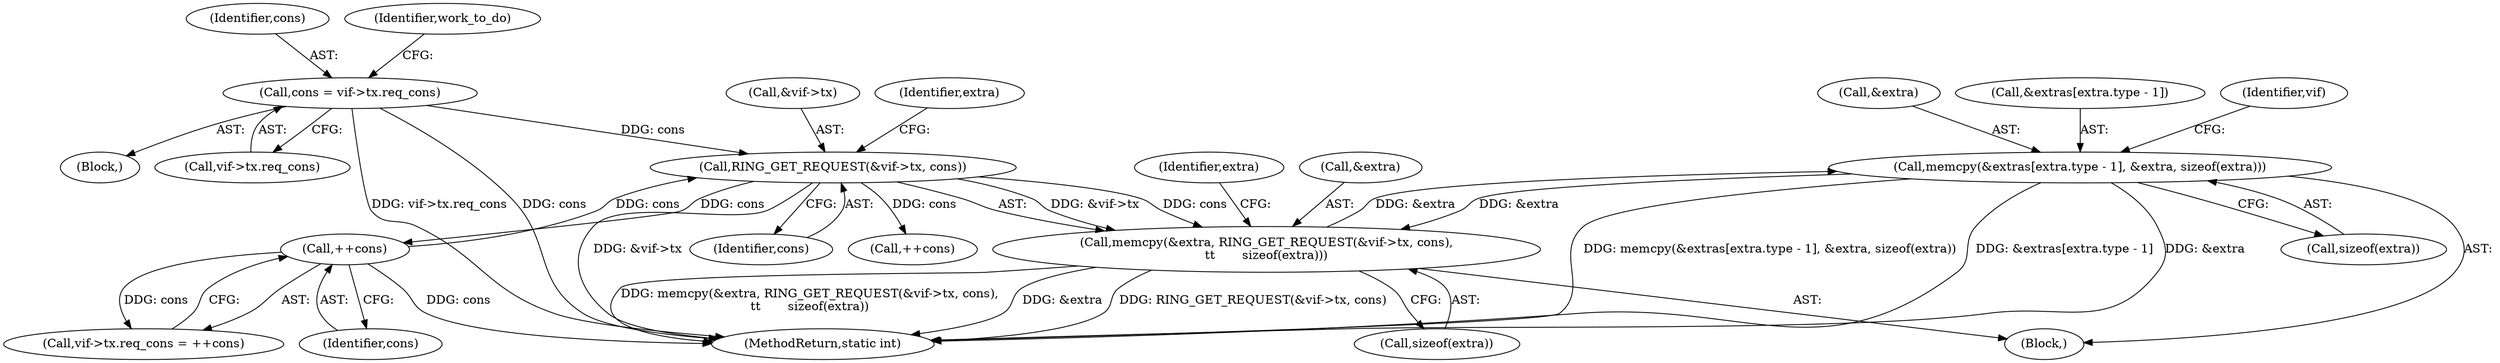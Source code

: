 digraph "0_linux_48856286b64e4b66ec62b94e504d0b29c1ade664_2@API" {
"1000174" [label="(Call,memcpy(&extras[extra.type - 1], &extra, sizeof(extra)))"];
"1000131" [label="(Call,memcpy(&extra, RING_GET_REQUEST(&vif->tx, cons),\n\t\t       sizeof(extra)))"];
"1000174" [label="(Call,memcpy(&extras[extra.type - 1], &extra, sizeof(extra)))"];
"1000134" [label="(Call,RING_GET_REQUEST(&vif->tx, cons))"];
"1000193" [label="(Call,++cons)"];
"1000107" [label="(Call,cons = vif->tx.req_cons)"];
"1000190" [label="(Identifier,vif)"];
"1000107" [label="(Call,cons = vif->tx.req_cons)"];
"1000174" [label="(Call,memcpy(&extras[extra.type - 1], &extra, sizeof(extra)))"];
"1000187" [label="(Call,vif->tx.req_cons = ++cons)"];
"1000183" [label="(Call,&extra)"];
"1000193" [label="(Call,++cons)"];
"1000194" [label="(Identifier,cons)"];
"1000109" [label="(Call,vif->tx.req_cons)"];
"1000185" [label="(Call,sizeof(extra))"];
"1000115" [label="(Block,)"];
"1000134" [label="(Call,RING_GET_REQUEST(&vif->tx, cons))"];
"1000202" [label="(MethodReturn,static int)"];
"1000140" [label="(Call,sizeof(extra))"];
"1000135" [label="(Call,&vif->tx)"];
"1000108" [label="(Identifier,cons)"];
"1000141" [label="(Identifier,extra)"];
"1000104" [label="(Block,)"];
"1000120" [label="(Identifier,work_to_do)"];
"1000161" [label="(Call,++cons)"];
"1000139" [label="(Identifier,cons)"];
"1000147" [label="(Identifier,extra)"];
"1000132" [label="(Call,&extra)"];
"1000175" [label="(Call,&extras[extra.type - 1])"];
"1000131" [label="(Call,memcpy(&extra, RING_GET_REQUEST(&vif->tx, cons),\n\t\t       sizeof(extra)))"];
"1000174" -> "1000115"  [label="AST: "];
"1000174" -> "1000185"  [label="CFG: "];
"1000175" -> "1000174"  [label="AST: "];
"1000183" -> "1000174"  [label="AST: "];
"1000185" -> "1000174"  [label="AST: "];
"1000190" -> "1000174"  [label="CFG: "];
"1000174" -> "1000202"  [label="DDG: &extra"];
"1000174" -> "1000202"  [label="DDG: memcpy(&extras[extra.type - 1], &extra, sizeof(extra))"];
"1000174" -> "1000202"  [label="DDG: &extras[extra.type - 1]"];
"1000174" -> "1000131"  [label="DDG: &extra"];
"1000131" -> "1000174"  [label="DDG: &extra"];
"1000131" -> "1000115"  [label="AST: "];
"1000131" -> "1000140"  [label="CFG: "];
"1000132" -> "1000131"  [label="AST: "];
"1000134" -> "1000131"  [label="AST: "];
"1000140" -> "1000131"  [label="AST: "];
"1000147" -> "1000131"  [label="CFG: "];
"1000131" -> "1000202"  [label="DDG: &extra"];
"1000131" -> "1000202"  [label="DDG: RING_GET_REQUEST(&vif->tx, cons)"];
"1000131" -> "1000202"  [label="DDG: memcpy(&extra, RING_GET_REQUEST(&vif->tx, cons),\n\t\t       sizeof(extra))"];
"1000134" -> "1000131"  [label="DDG: &vif->tx"];
"1000134" -> "1000131"  [label="DDG: cons"];
"1000134" -> "1000139"  [label="CFG: "];
"1000135" -> "1000134"  [label="AST: "];
"1000139" -> "1000134"  [label="AST: "];
"1000141" -> "1000134"  [label="CFG: "];
"1000134" -> "1000202"  [label="DDG: &vif->tx"];
"1000193" -> "1000134"  [label="DDG: cons"];
"1000107" -> "1000134"  [label="DDG: cons"];
"1000134" -> "1000161"  [label="DDG: cons"];
"1000134" -> "1000193"  [label="DDG: cons"];
"1000193" -> "1000187"  [label="AST: "];
"1000193" -> "1000194"  [label="CFG: "];
"1000194" -> "1000193"  [label="AST: "];
"1000187" -> "1000193"  [label="CFG: "];
"1000193" -> "1000202"  [label="DDG: cons"];
"1000193" -> "1000187"  [label="DDG: cons"];
"1000107" -> "1000104"  [label="AST: "];
"1000107" -> "1000109"  [label="CFG: "];
"1000108" -> "1000107"  [label="AST: "];
"1000109" -> "1000107"  [label="AST: "];
"1000120" -> "1000107"  [label="CFG: "];
"1000107" -> "1000202"  [label="DDG: cons"];
"1000107" -> "1000202"  [label="DDG: vif->tx.req_cons"];
}
